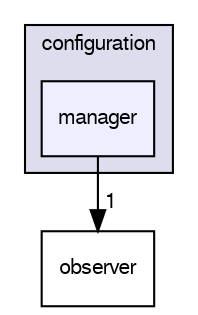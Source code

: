 digraph "/var/lib/jenkins/workspace/kaa_stable/client/client-multi/client-cpp/kaa/configuration/manager" {
  bgcolor=transparent;
  compound=true
  node [ fontsize="10", fontname="FreeSans"];
  edge [ labelfontsize="10", labelfontname="FreeSans"];
  subgraph clusterdir_230b36af7c735be2433e119c1ba09e4d {
    graph [ bgcolor="#ddddee", pencolor="black", label="configuration" fontname="FreeSans", fontsize="10", URL="dir_230b36af7c735be2433e119c1ba09e4d.html"]
  dir_db9855e7ea4e98026ae0a99bce318bb3 [shape=box, label="manager", style="filled", fillcolor="#eeeeff", pencolor="black", URL="dir_db9855e7ea4e98026ae0a99bce318bb3.html"];
  }
  dir_8cfba5d75a6eafa0a0a3cbd7ad99f3cc [shape=box label="observer" URL="dir_8cfba5d75a6eafa0a0a3cbd7ad99f3cc.html"];
  dir_db9855e7ea4e98026ae0a99bce318bb3->dir_8cfba5d75a6eafa0a0a3cbd7ad99f3cc [headlabel="1", labeldistance=1.5 headhref="dir_000017_000027.html"];
}
